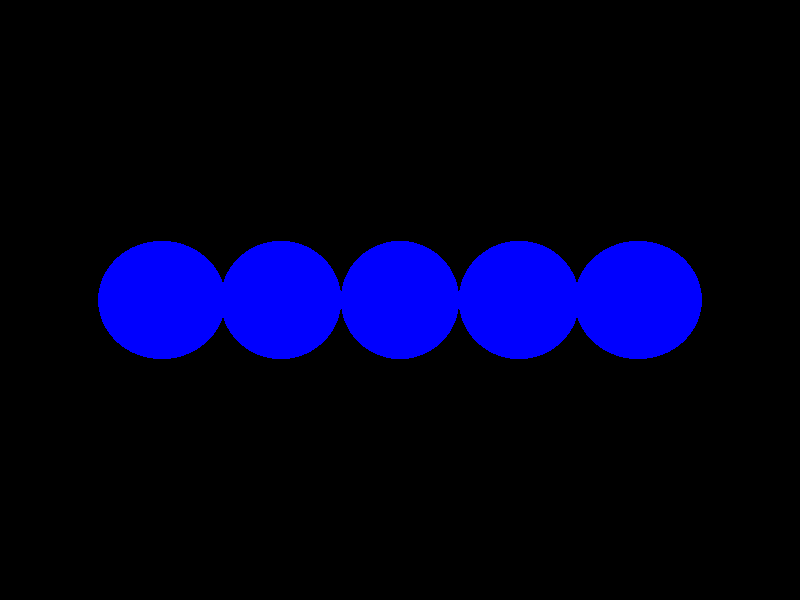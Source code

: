// 6_while_loop1.pov
#include "colors.inc"   


camera {
  location  <0.0, 1.0, -5.0>
  look_at   <0.0, 0.0,  0.0>
}     

light_source {
  <150, 150, -100>
  color rgb 1.0
}

#declare Value = -2;
#while ( Value <= 2 )  

  sphere { 
    <0, 0, 0>, 0.5 
    pigment { Blue }
    translate <Value, 0, 0> 
  }   

  #declare Value = Value + 1;
#end
